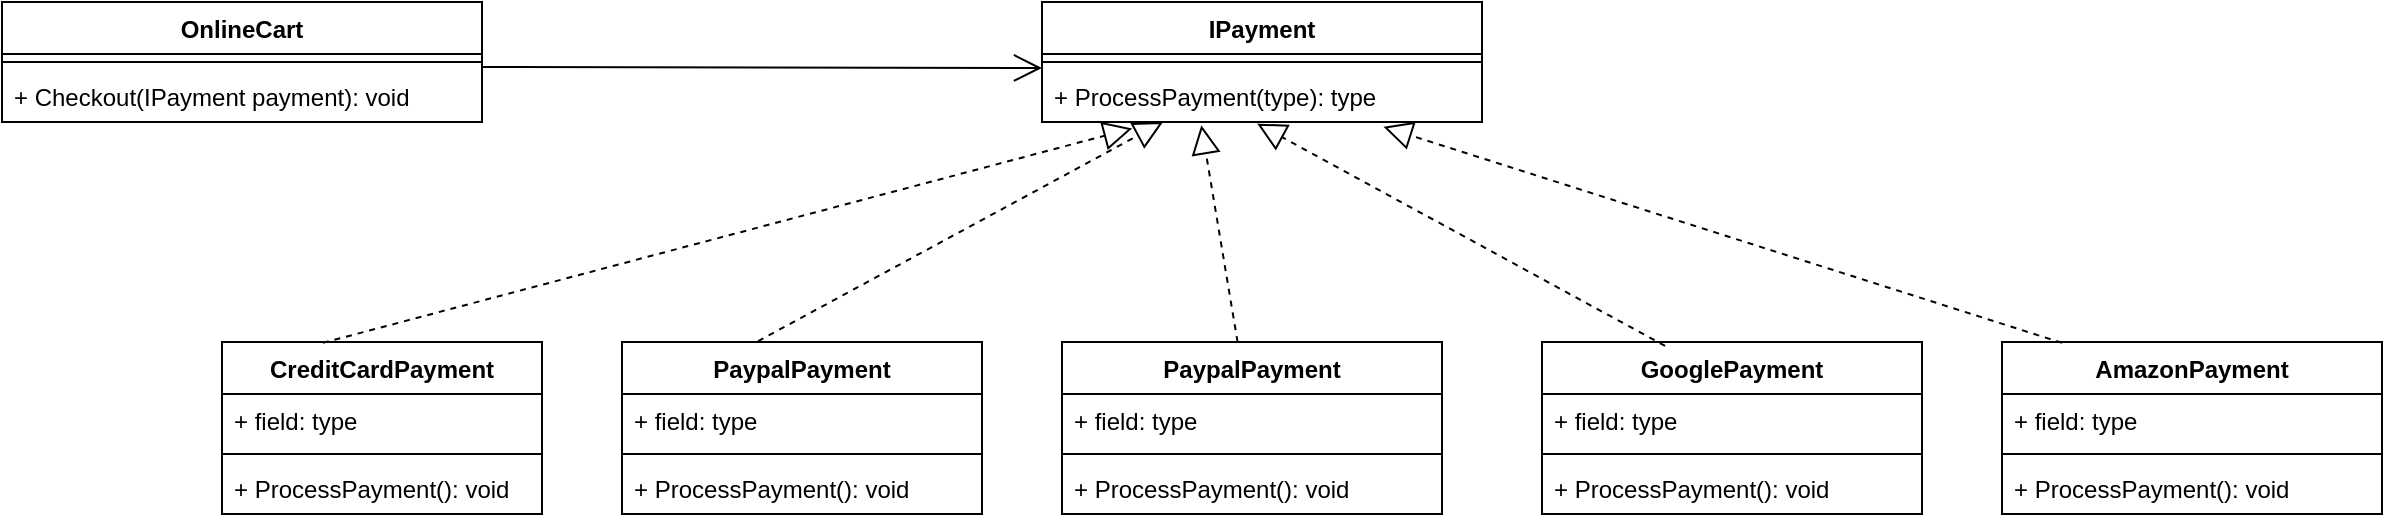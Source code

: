 <mxfile version="14.9.6" type="device"><diagram id="xKOJFMRZWb08XY9S7hiR" name="Page-1"><mxGraphModel dx="2128" dy="607" grid="1" gridSize="10" guides="1" tooltips="1" connect="1" arrows="1" fold="1" page="1" pageScale="1" pageWidth="850" pageHeight="1100" math="0" shadow="0"><root><mxCell id="0"/><mxCell id="1" parent="0"/><mxCell id="w8HOKGOUJeJjqvE0BWq5-1" value="OnlineCart" style="swimlane;fontStyle=1;align=center;verticalAlign=top;childLayout=stackLayout;horizontal=1;startSize=26;horizontalStack=0;resizeParent=1;resizeParentMax=0;resizeLast=0;collapsible=1;marginBottom=0;" vertex="1" parent="1"><mxGeometry x="-150" y="50" width="240" height="60" as="geometry"/></mxCell><mxCell id="w8HOKGOUJeJjqvE0BWq5-3" value="" style="line;strokeWidth=1;fillColor=none;align=left;verticalAlign=middle;spacingTop=-1;spacingLeft=3;spacingRight=3;rotatable=0;labelPosition=right;points=[];portConstraint=eastwest;" vertex="1" parent="w8HOKGOUJeJjqvE0BWq5-1"><mxGeometry y="26" width="240" height="8" as="geometry"/></mxCell><mxCell id="w8HOKGOUJeJjqvE0BWq5-4" value="+ Checkout(IPayment payment): void" style="text;strokeColor=none;fillColor=none;align=left;verticalAlign=top;spacingLeft=4;spacingRight=4;overflow=hidden;rotatable=0;points=[[0,0.5],[1,0.5]];portConstraint=eastwest;" vertex="1" parent="w8HOKGOUJeJjqvE0BWq5-1"><mxGeometry y="34" width="240" height="26" as="geometry"/></mxCell><mxCell id="w8HOKGOUJeJjqvE0BWq5-5" value="CreditCardPayment" style="swimlane;fontStyle=1;align=center;verticalAlign=top;childLayout=stackLayout;horizontal=1;startSize=26;horizontalStack=0;resizeParent=1;resizeParentMax=0;resizeLast=0;collapsible=1;marginBottom=0;" vertex="1" parent="1"><mxGeometry x="-40" y="220" width="160" height="86" as="geometry"/></mxCell><mxCell id="w8HOKGOUJeJjqvE0BWq5-6" value="+ field: type" style="text;strokeColor=none;fillColor=none;align=left;verticalAlign=top;spacingLeft=4;spacingRight=4;overflow=hidden;rotatable=0;points=[[0,0.5],[1,0.5]];portConstraint=eastwest;" vertex="1" parent="w8HOKGOUJeJjqvE0BWq5-5"><mxGeometry y="26" width="160" height="26" as="geometry"/></mxCell><mxCell id="w8HOKGOUJeJjqvE0BWq5-7" value="" style="line;strokeWidth=1;fillColor=none;align=left;verticalAlign=middle;spacingTop=-1;spacingLeft=3;spacingRight=3;rotatable=0;labelPosition=right;points=[];portConstraint=eastwest;" vertex="1" parent="w8HOKGOUJeJjqvE0BWq5-5"><mxGeometry y="52" width="160" height="8" as="geometry"/></mxCell><mxCell id="w8HOKGOUJeJjqvE0BWq5-8" value="+ ProcessPayment(): void" style="text;strokeColor=none;fillColor=none;align=left;verticalAlign=top;spacingLeft=4;spacingRight=4;overflow=hidden;rotatable=0;points=[[0,0.5],[1,0.5]];portConstraint=eastwest;" vertex="1" parent="w8HOKGOUJeJjqvE0BWq5-5"><mxGeometry y="60" width="160" height="26" as="geometry"/></mxCell><mxCell id="w8HOKGOUJeJjqvE0BWq5-9" value="PaypalPayment" style="swimlane;fontStyle=1;align=center;verticalAlign=top;childLayout=stackLayout;horizontal=1;startSize=26;horizontalStack=0;resizeParent=1;resizeParentMax=0;resizeLast=0;collapsible=1;marginBottom=0;" vertex="1" parent="1"><mxGeometry x="160" y="220" width="180" height="86" as="geometry"/></mxCell><mxCell id="w8HOKGOUJeJjqvE0BWq5-10" value="+ field: type" style="text;strokeColor=none;fillColor=none;align=left;verticalAlign=top;spacingLeft=4;spacingRight=4;overflow=hidden;rotatable=0;points=[[0,0.5],[1,0.5]];portConstraint=eastwest;" vertex="1" parent="w8HOKGOUJeJjqvE0BWq5-9"><mxGeometry y="26" width="180" height="26" as="geometry"/></mxCell><mxCell id="w8HOKGOUJeJjqvE0BWq5-11" value="" style="line;strokeWidth=1;fillColor=none;align=left;verticalAlign=middle;spacingTop=-1;spacingLeft=3;spacingRight=3;rotatable=0;labelPosition=right;points=[];portConstraint=eastwest;" vertex="1" parent="w8HOKGOUJeJjqvE0BWq5-9"><mxGeometry y="52" width="180" height="8" as="geometry"/></mxCell><mxCell id="w8HOKGOUJeJjqvE0BWq5-12" value="+ ProcessPayment(): void" style="text;strokeColor=none;fillColor=none;align=left;verticalAlign=top;spacingLeft=4;spacingRight=4;overflow=hidden;rotatable=0;points=[[0,0.5],[1,0.5]];portConstraint=eastwest;" vertex="1" parent="w8HOKGOUJeJjqvE0BWq5-9"><mxGeometry y="60" width="180" height="26" as="geometry"/></mxCell><mxCell id="w8HOKGOUJeJjqvE0BWq5-13" value="PaypalPayment" style="swimlane;fontStyle=1;align=center;verticalAlign=top;childLayout=stackLayout;horizontal=1;startSize=26;horizontalStack=0;resizeParent=1;resizeParentMax=0;resizeLast=0;collapsible=1;marginBottom=0;" vertex="1" parent="1"><mxGeometry x="380" y="220" width="190" height="86" as="geometry"/></mxCell><mxCell id="w8HOKGOUJeJjqvE0BWq5-14" value="+ field: type" style="text;strokeColor=none;fillColor=none;align=left;verticalAlign=top;spacingLeft=4;spacingRight=4;overflow=hidden;rotatable=0;points=[[0,0.5],[1,0.5]];portConstraint=eastwest;" vertex="1" parent="w8HOKGOUJeJjqvE0BWq5-13"><mxGeometry y="26" width="190" height="26" as="geometry"/></mxCell><mxCell id="w8HOKGOUJeJjqvE0BWq5-15" value="" style="line;strokeWidth=1;fillColor=none;align=left;verticalAlign=middle;spacingTop=-1;spacingLeft=3;spacingRight=3;rotatable=0;labelPosition=right;points=[];portConstraint=eastwest;" vertex="1" parent="w8HOKGOUJeJjqvE0BWq5-13"><mxGeometry y="52" width="190" height="8" as="geometry"/></mxCell><mxCell id="w8HOKGOUJeJjqvE0BWq5-16" value="+ ProcessPayment(): void" style="text;strokeColor=none;fillColor=none;align=left;verticalAlign=top;spacingLeft=4;spacingRight=4;overflow=hidden;rotatable=0;points=[[0,0.5],[1,0.5]];portConstraint=eastwest;" vertex="1" parent="w8HOKGOUJeJjqvE0BWq5-13"><mxGeometry y="60" width="190" height="26" as="geometry"/></mxCell><mxCell id="w8HOKGOUJeJjqvE0BWq5-17" value="GooglePayment" style="swimlane;fontStyle=1;align=center;verticalAlign=top;childLayout=stackLayout;horizontal=1;startSize=26;horizontalStack=0;resizeParent=1;resizeParentMax=0;resizeLast=0;collapsible=1;marginBottom=0;" vertex="1" parent="1"><mxGeometry x="620" y="220" width="190" height="86" as="geometry"/></mxCell><mxCell id="w8HOKGOUJeJjqvE0BWq5-18" value="+ field: type" style="text;strokeColor=none;fillColor=none;align=left;verticalAlign=top;spacingLeft=4;spacingRight=4;overflow=hidden;rotatable=0;points=[[0,0.5],[1,0.5]];portConstraint=eastwest;" vertex="1" parent="w8HOKGOUJeJjqvE0BWq5-17"><mxGeometry y="26" width="190" height="26" as="geometry"/></mxCell><mxCell id="w8HOKGOUJeJjqvE0BWq5-19" value="" style="line;strokeWidth=1;fillColor=none;align=left;verticalAlign=middle;spacingTop=-1;spacingLeft=3;spacingRight=3;rotatable=0;labelPosition=right;points=[];portConstraint=eastwest;" vertex="1" parent="w8HOKGOUJeJjqvE0BWq5-17"><mxGeometry y="52" width="190" height="8" as="geometry"/></mxCell><mxCell id="w8HOKGOUJeJjqvE0BWq5-20" value="+ ProcessPayment(): void" style="text;strokeColor=none;fillColor=none;align=left;verticalAlign=top;spacingLeft=4;spacingRight=4;overflow=hidden;rotatable=0;points=[[0,0.5],[1,0.5]];portConstraint=eastwest;" vertex="1" parent="w8HOKGOUJeJjqvE0BWq5-17"><mxGeometry y="60" width="190" height="26" as="geometry"/></mxCell><mxCell id="w8HOKGOUJeJjqvE0BWq5-21" value="AmazonPayment" style="swimlane;fontStyle=1;align=center;verticalAlign=top;childLayout=stackLayout;horizontal=1;startSize=26;horizontalStack=0;resizeParent=1;resizeParentMax=0;resizeLast=0;collapsible=1;marginBottom=0;" vertex="1" parent="1"><mxGeometry x="850" y="220" width="190" height="86" as="geometry"/></mxCell><mxCell id="w8HOKGOUJeJjqvE0BWq5-22" value="+ field: type" style="text;strokeColor=none;fillColor=none;align=left;verticalAlign=top;spacingLeft=4;spacingRight=4;overflow=hidden;rotatable=0;points=[[0,0.5],[1,0.5]];portConstraint=eastwest;" vertex="1" parent="w8HOKGOUJeJjqvE0BWq5-21"><mxGeometry y="26" width="190" height="26" as="geometry"/></mxCell><mxCell id="w8HOKGOUJeJjqvE0BWq5-23" value="" style="line;strokeWidth=1;fillColor=none;align=left;verticalAlign=middle;spacingTop=-1;spacingLeft=3;spacingRight=3;rotatable=0;labelPosition=right;points=[];portConstraint=eastwest;" vertex="1" parent="w8HOKGOUJeJjqvE0BWq5-21"><mxGeometry y="52" width="190" height="8" as="geometry"/></mxCell><mxCell id="w8HOKGOUJeJjqvE0BWq5-24" value="+ ProcessPayment(): void" style="text;strokeColor=none;fillColor=none;align=left;verticalAlign=top;spacingLeft=4;spacingRight=4;overflow=hidden;rotatable=0;points=[[0,0.5],[1,0.5]];portConstraint=eastwest;" vertex="1" parent="w8HOKGOUJeJjqvE0BWq5-21"><mxGeometry y="60" width="190" height="26" as="geometry"/></mxCell><mxCell id="w8HOKGOUJeJjqvE0BWq5-25" value="IPayment" style="swimlane;fontStyle=1;align=center;verticalAlign=top;childLayout=stackLayout;horizontal=1;startSize=26;horizontalStack=0;resizeParent=1;resizeParentMax=0;resizeLast=0;collapsible=1;marginBottom=0;" vertex="1" parent="1"><mxGeometry x="370" y="50" width="220" height="60" as="geometry"/></mxCell><mxCell id="w8HOKGOUJeJjqvE0BWq5-27" value="" style="line;strokeWidth=1;fillColor=none;align=left;verticalAlign=middle;spacingTop=-1;spacingLeft=3;spacingRight=3;rotatable=0;labelPosition=right;points=[];portConstraint=eastwest;" vertex="1" parent="w8HOKGOUJeJjqvE0BWq5-25"><mxGeometry y="26" width="220" height="8" as="geometry"/></mxCell><mxCell id="w8HOKGOUJeJjqvE0BWq5-28" value="+ ProcessPayment(type): type" style="text;strokeColor=none;fillColor=none;align=left;verticalAlign=top;spacingLeft=4;spacingRight=4;overflow=hidden;rotatable=0;points=[[0,0.5],[1,0.5]];portConstraint=eastwest;" vertex="1" parent="w8HOKGOUJeJjqvE0BWq5-25"><mxGeometry y="34" width="220" height="26" as="geometry"/></mxCell><mxCell id="w8HOKGOUJeJjqvE0BWq5-29" value="" style="endArrow=block;dashed=1;endFill=0;endSize=12;html=1;entryX=0.205;entryY=1.123;entryDx=0;entryDy=0;entryPerimeter=0;exitX=0.315;exitY=0.005;exitDx=0;exitDy=0;exitPerimeter=0;" edge="1" parent="1" source="w8HOKGOUJeJjqvE0BWq5-5" target="w8HOKGOUJeJjqvE0BWq5-28"><mxGeometry width="160" relative="1" as="geometry"><mxPoint x="340" y="310" as="sourcePoint"/><mxPoint x="500" y="310" as="targetPoint"/></mxGeometry></mxCell><mxCell id="w8HOKGOUJeJjqvE0BWq5-30" value="" style="endArrow=block;dashed=1;endFill=0;endSize=12;html=1;entryX=0.275;entryY=1;entryDx=0;entryDy=0;entryPerimeter=0;exitX=0.378;exitY=-0.005;exitDx=0;exitDy=0;exitPerimeter=0;" edge="1" parent="1" source="w8HOKGOUJeJjqvE0BWq5-9" target="w8HOKGOUJeJjqvE0BWq5-28"><mxGeometry width="160" relative="1" as="geometry"><mxPoint x="20.4" y="230.43" as="sourcePoint"/><mxPoint x="425.1" y="123.198" as="targetPoint"/></mxGeometry></mxCell><mxCell id="w8HOKGOUJeJjqvE0BWq5-31" value="" style="endArrow=block;dashed=1;endFill=0;endSize=12;html=1;entryX=0.362;entryY=1.062;entryDx=0;entryDy=0;entryPerimeter=0;" edge="1" parent="1" source="w8HOKGOUJeJjqvE0BWq5-13" target="w8HOKGOUJeJjqvE0BWq5-28"><mxGeometry width="160" relative="1" as="geometry"><mxPoint x="238.04" y="229.57" as="sourcePoint"/><mxPoint x="440.5" y="120" as="targetPoint"/></mxGeometry></mxCell><mxCell id="w8HOKGOUJeJjqvE0BWq5-32" value="" style="endArrow=block;dashed=1;endFill=0;endSize=12;html=1;entryX=0.489;entryY=1.031;entryDx=0;entryDy=0;entryPerimeter=0;exitX=0.324;exitY=0.023;exitDx=0;exitDy=0;exitPerimeter=0;" edge="1" parent="1" source="w8HOKGOUJeJjqvE0BWq5-17" target="w8HOKGOUJeJjqvE0BWq5-28"><mxGeometry width="160" relative="1" as="geometry"><mxPoint x="477.797" y="230" as="sourcePoint"/><mxPoint x="459.64" y="121.612" as="targetPoint"/></mxGeometry></mxCell><mxCell id="w8HOKGOUJeJjqvE0BWq5-33" value="" style="endArrow=block;dashed=1;endFill=0;endSize=12;html=1;entryX=0.776;entryY=1.092;entryDx=0;entryDy=0;entryPerimeter=0;exitX=0.158;exitY=0.005;exitDx=0;exitDy=0;exitPerimeter=0;" edge="1" parent="1" source="w8HOKGOUJeJjqvE0BWq5-21" target="w8HOKGOUJeJjqvE0BWq5-28"><mxGeometry width="160" relative="1" as="geometry"><mxPoint x="691.56" y="231.978" as="sourcePoint"/><mxPoint x="487.58" y="120.806" as="targetPoint"/></mxGeometry></mxCell><mxCell id="w8HOKGOUJeJjqvE0BWq5-34" value="" style="endArrow=open;endFill=1;endSize=12;html=1;" edge="1" parent="1"><mxGeometry width="160" relative="1" as="geometry"><mxPoint x="90" y="82.5" as="sourcePoint"/><mxPoint x="370" y="83" as="targetPoint"/></mxGeometry></mxCell></root></mxGraphModel></diagram></mxfile>